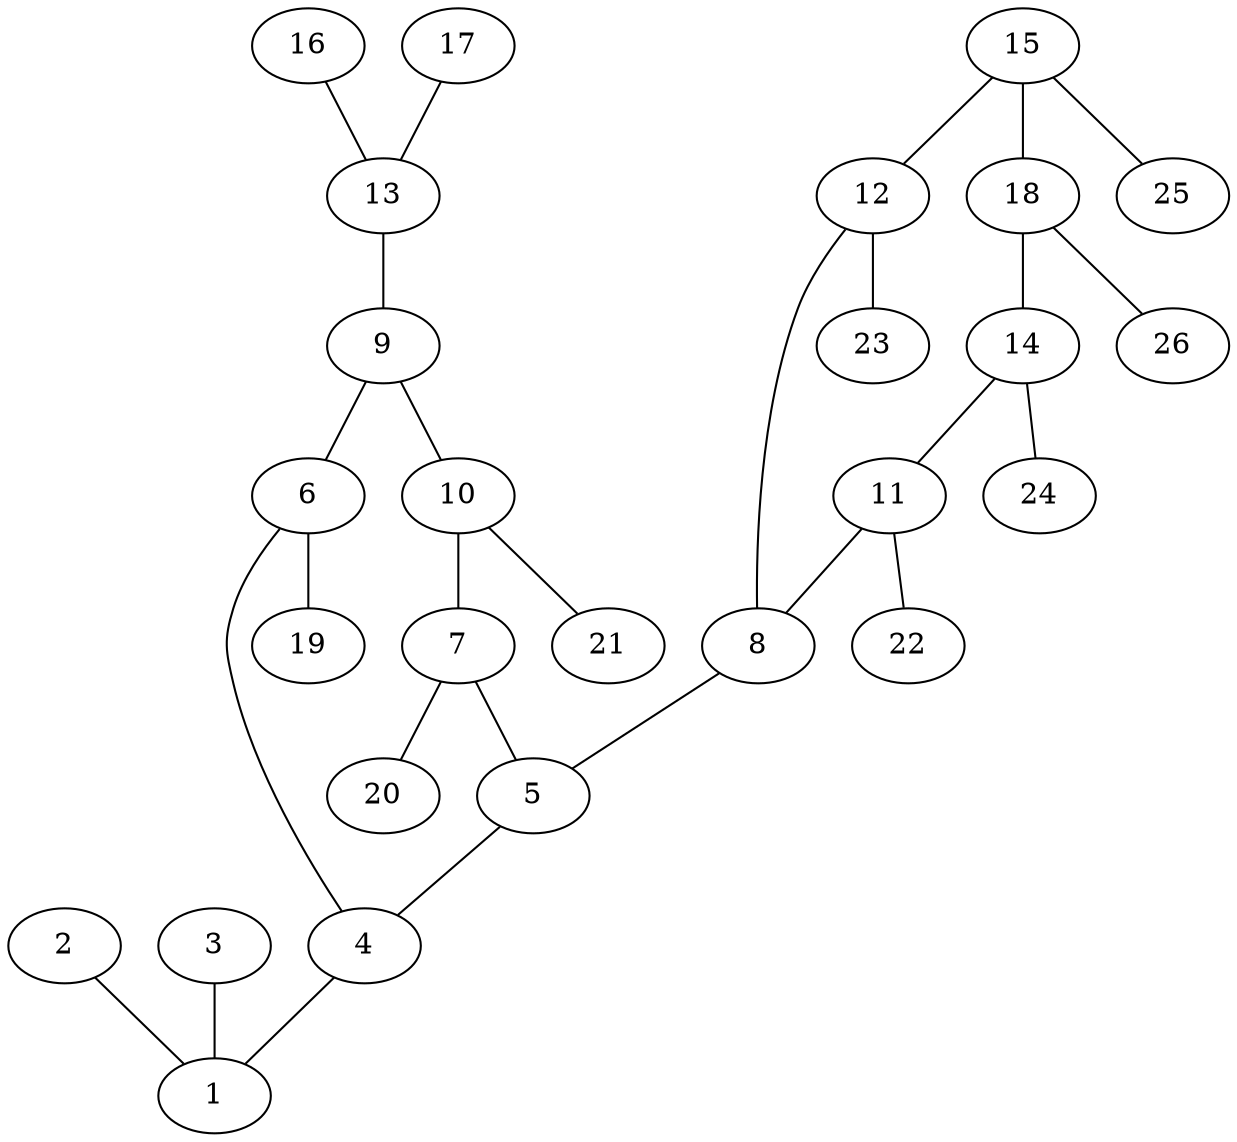 graph molecule_1858 {
	1	 [chem=N];
	2	 [chem=O];
	2 -- 1	 [valence=1];
	3	 [chem=O];
	3 -- 1	 [valence=2];
	4	 [chem=C];
	4 -- 1	 [valence=1];
	5	 [chem=C];
	5 -- 4	 [valence=2];
	6	 [chem=C];
	6 -- 4	 [valence=1];
	19	 [chem=H];
	6 -- 19	 [valence=1];
	7	 [chem=C];
	7 -- 5	 [valence=1];
	20	 [chem=H];
	7 -- 20	 [valence=1];
	8	 [chem=C];
	8 -- 5	 [valence=1];
	9	 [chem=C];
	9 -- 6	 [valence=2];
	10	 [chem=C];
	9 -- 10	 [valence=1];
	10 -- 7	 [valence=2];
	21	 [chem=H];
	10 -- 21	 [valence=1];
	11	 [chem=C];
	11 -- 8	 [valence=2];
	22	 [chem=H];
	11 -- 22	 [valence=1];
	12	 [chem=C];
	12 -- 8	 [valence=1];
	23	 [chem=H];
	12 -- 23	 [valence=1];
	13	 [chem=N];
	13 -- 9	 [valence=1];
	14	 [chem=C];
	14 -- 11	 [valence=1];
	24	 [chem=H];
	14 -- 24	 [valence=1];
	15	 [chem=C];
	15 -- 12	 [valence=2];
	18	 [chem=C];
	15 -- 18	 [valence=1];
	25	 [chem=H];
	15 -- 25	 [valence=1];
	16	 [chem=O];
	16 -- 13	 [valence=2];
	17	 [chem=O];
	17 -- 13	 [valence=1];
	18 -- 14	 [valence=2];
	26	 [chem=H];
	18 -- 26	 [valence=1];
}
